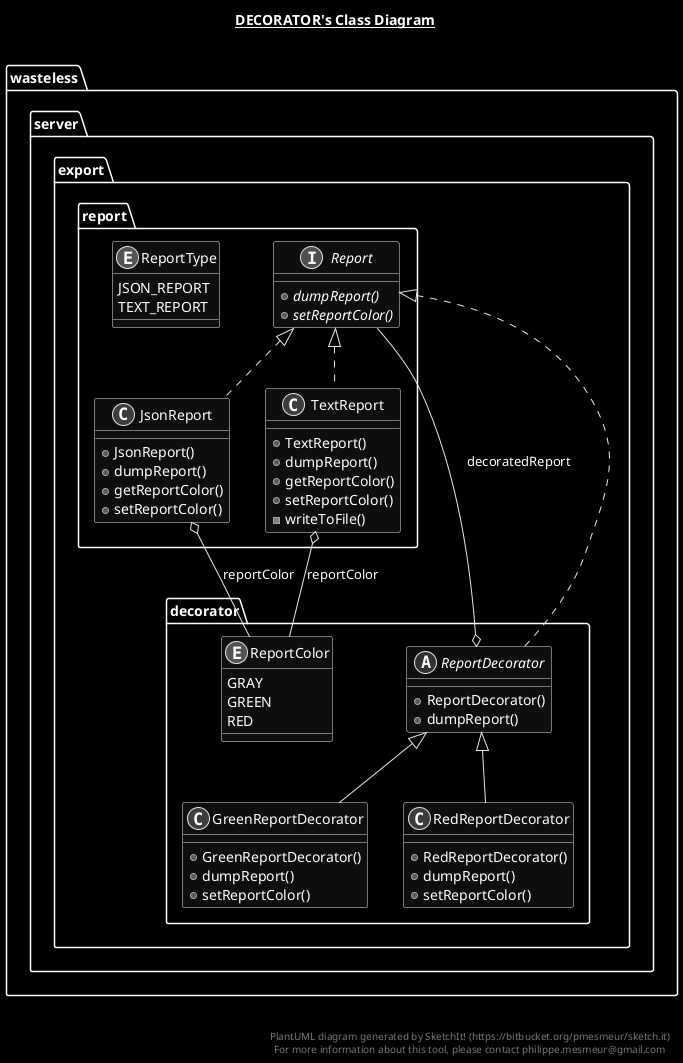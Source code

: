 @startuml
skinparam monochrome reverse


title __DECORATOR's Class Diagram__\n

  namespace wasteless.server {
    namespace export{
    namespace decorator {
      class wasteless.server.export.decorator.GreenReportDecorator {
          + GreenReportDecorator()
          + dumpReport()
          + setReportColor()
      }

      class wasteless.server.export.decorator.RedReportDecorator {
                + RedReportDecorator()
                + dumpReport()
                + setReportColor()
      }

       enum ReportColor {
               GRAY
               GREEN
               RED
      }

      abstract class wasteless.server.export.decorator.ReportDecorator {
                + ReportDecorator()
                + dumpReport()
      }
    }

    namespace report {
          class wasteless.server.export.report.JsonReport {
              + JsonReport()
              + dumpReport()
              + getReportColor()
              + setReportColor()
          }

           interface wasteless.server.export.report.Report {
                    {abstract} + dumpReport()
                    {abstract} + setReportColor()
            }
           enum ReportType {
                   JSON_REPORT
                   TEXT_REPORT
             }

           class wasteless.server.export.report.TextReport {
                     + TextReport()
                     + dumpReport()
                     + getReportColor()
                     + setReportColor()
                     - writeToFile()
                 }
        }
    }
  }


  wasteless.server.export.decorator.GreenReportDecorator -up-|> wasteless.server.export.decorator.ReportDecorator
  wasteless.server.export.decorator.RedReportDecorator -up-|> wasteless.server.export.decorator.ReportDecorator
  wasteless.server.export.decorator.ReportDecorator .up.|> wasteless.server.export.report.Report
  wasteless.server.export.decorator.ReportDecorator o-- wasteless.server.export.report.Report : decoratedReport

wasteless.server.export.report.JsonReport .up.|> wasteless.server.export.report.Report
  wasteless.server.export.report.JsonReport o-- wasteless.server.export.decorator.ReportColor : reportColor
  wasteless.server.export.report.TextReport .up.|> wasteless.server.export.report.Report
  wasteless.server.export.report.TextReport o-- wasteless.server.export.decorator.ReportColor : reportColor



right footer


PlantUML diagram generated by SketchIt! (https://bitbucket.org/pmesmeur/sketch.it)
For more information about this tool, please contact philippe.mesmeur@gmail.com
endfooter

@enduml
